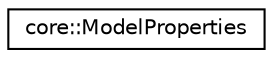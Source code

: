 digraph "Graphical Class Hierarchy"
{
 // LATEX_PDF_SIZE
  edge [fontname="Helvetica",fontsize="10",labelfontname="Helvetica",labelfontsize="10"];
  node [fontname="Helvetica",fontsize="10",shape=record];
  rankdir="LR";
  Node0 [label="core::ModelProperties",height=0.2,width=0.4,color="black", fillcolor="white", style="filled",URL="$d9/d34/structcore_1_1ModelProperties.html",tooltip=" "];
}
